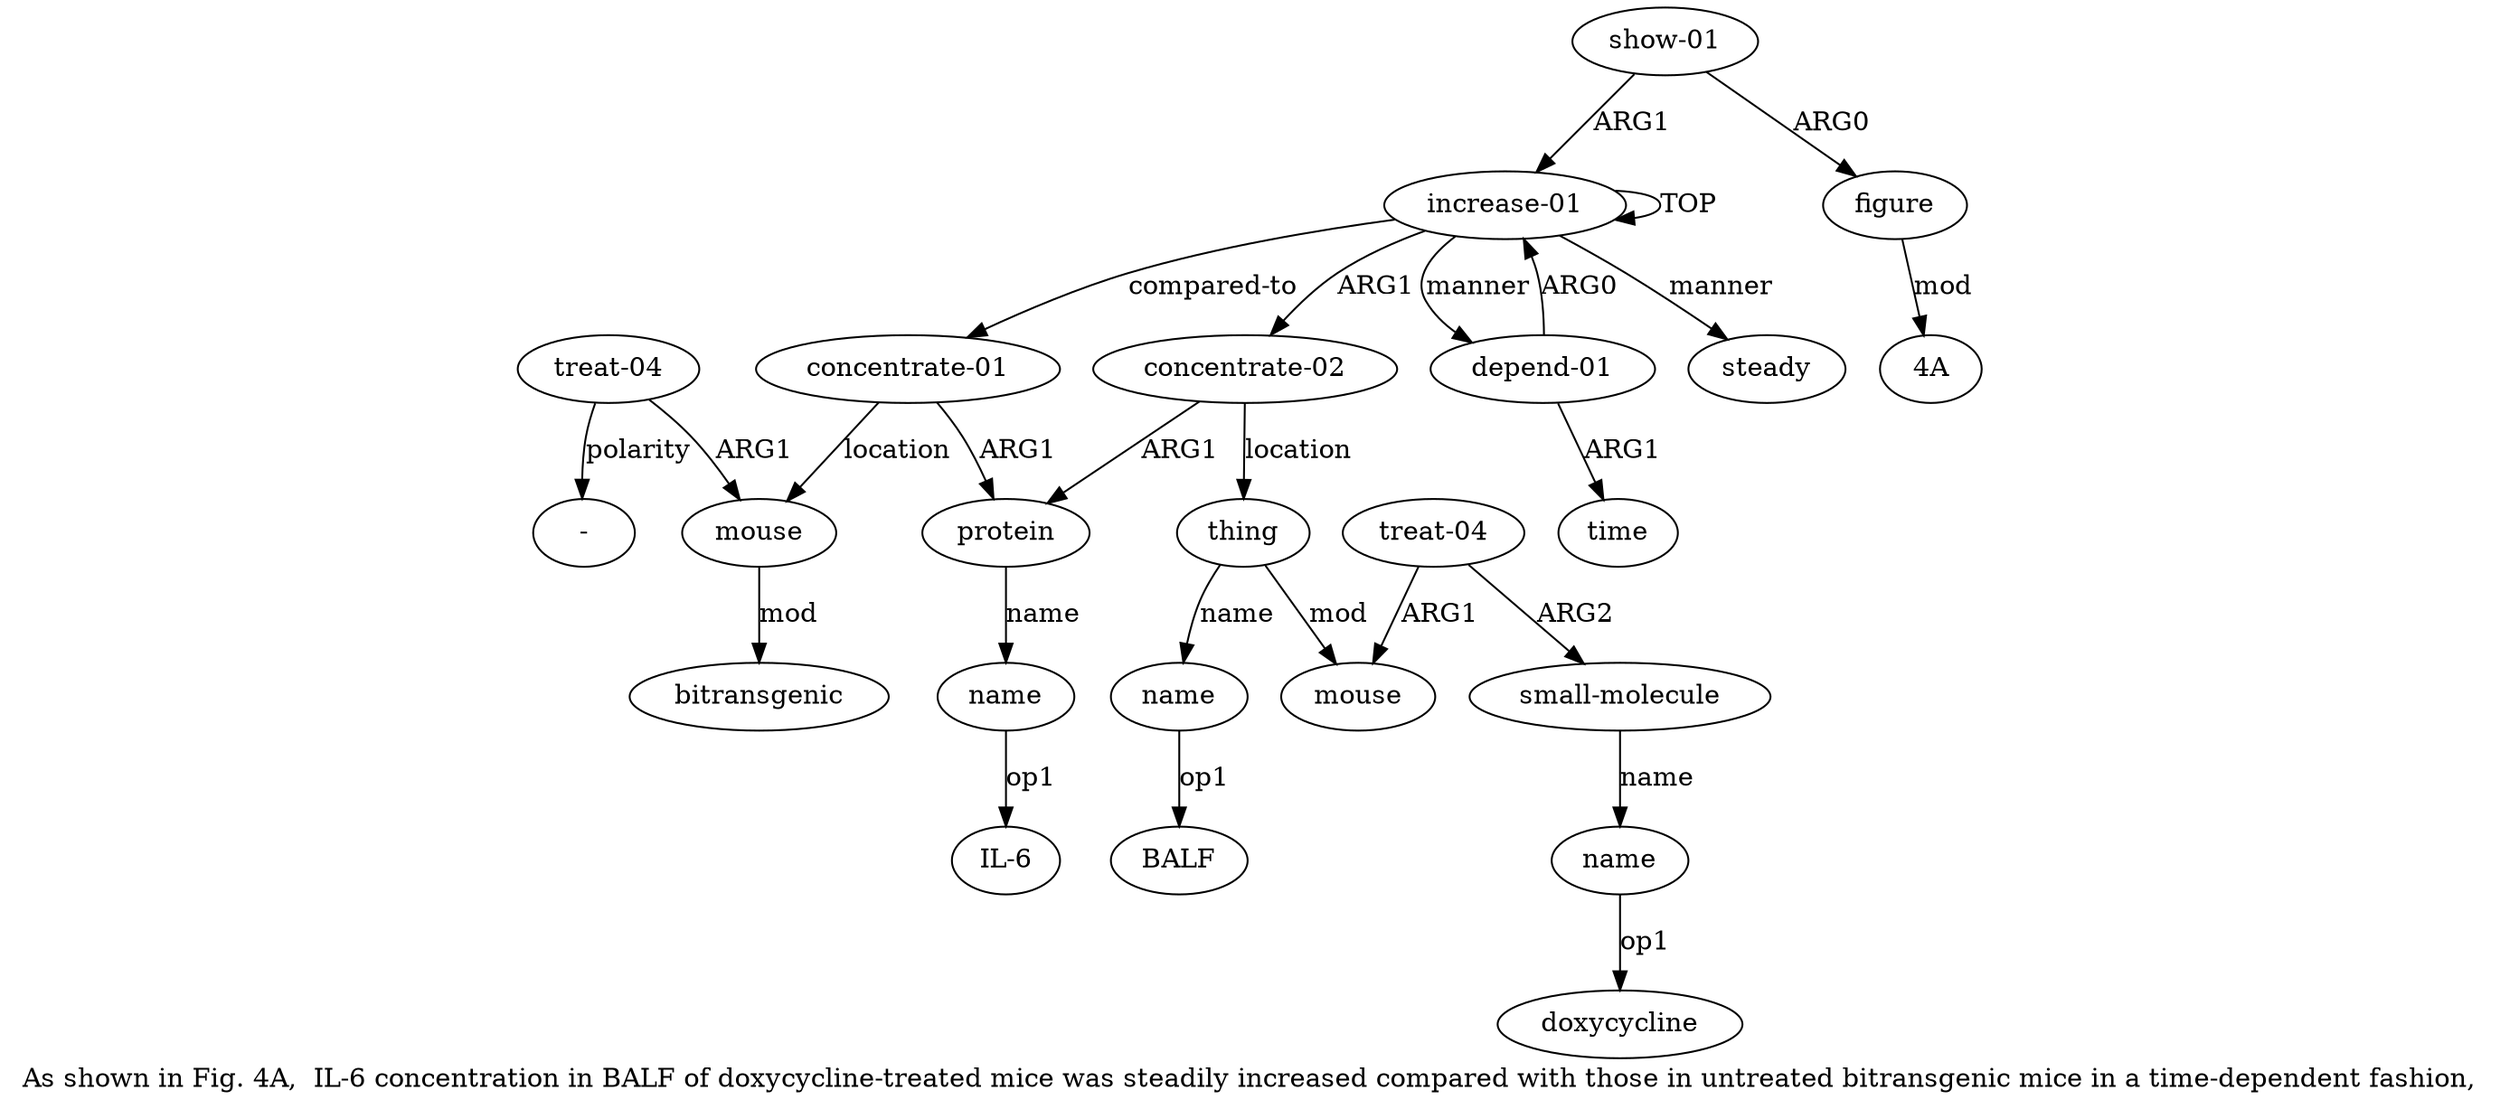 digraph  {
	graph [label="As shown in Fig. 4A,  IL-6 concentration in BALF of doxycycline-treated mice was steadily increased compared with those in untreated \
bitransgenic mice in a time-dependent fashion,"];
	node [label="\N"];
	"a15 -"	 [color=black,
		gold_ind=-1,
		gold_label="-",
		label="-",
		test_ind=-1,
		test_label="-"];
	"a12 4A"	 [color=black,
		gold_ind=-1,
		gold_label="4A",
		label="4A",
		test_ind=-1,
		test_label="4A"];
	"a5 BALF"	 [color=black,
		gold_ind=-1,
		gold_label=BALF,
		label=BALF,
		test_ind=-1,
		test_label=BALF];
	"a9 doxycycline"	 [color=black,
		gold_ind=-1,
		gold_label=doxycycline,
		label=doxycycline,
		test_ind=-1,
		test_label=doxycycline];
	a15	 [color=black,
		gold_ind=15,
		gold_label="treat-04",
		label="treat-04",
		test_ind=15,
		test_label="treat-04"];
	a15 -> "a15 -" [key=0,
	color=black,
	gold_label=polarity,
	label=polarity,
	test_label=polarity];
a14 [color=black,
	gold_ind=14,
	gold_label=mouse,
	label=mouse,
	test_ind=14,
	test_label=mouse];
a15 -> a14 [key=0,
color=black,
gold_label=ARG1,
label=ARG1,
test_label=ARG1];
a16 [color=black,
gold_ind=16,
gold_label=bitransgenic,
label=bitransgenic,
test_ind=16,
test_label=bitransgenic];
a14 -> a16 [key=0,
color=black,
gold_label=mod,
label=mod,
test_label=mod];
a17 [color=black,
gold_ind=17,
gold_label="depend-01",
label="depend-01",
test_ind=17,
test_label="depend-01"];
a18 [color=black,
gold_ind=18,
gold_label=time,
label=time,
test_ind=18,
test_label=time];
a17 -> a18 [key=0,
color=black,
gold_label=ARG1,
label=ARG1,
test_label=ARG1];
a0 [color=black,
gold_ind=0,
gold_label="increase-01",
label="increase-01",
test_ind=0,
test_label="increase-01"];
a17 -> a0 [key=0,
color=black,
gold_label=ARG0,
label=ARG0,
test_label=ARG0];
a11 [color=black,
gold_ind=11,
gold_label="show-01",
label="show-01",
test_ind=11,
test_label="show-01"];
a12 [color=black,
gold_ind=12,
gold_label=figure,
label=figure,
test_ind=12,
test_label=figure];
a11 -> a12 [key=0,
color=black,
gold_label=ARG0,
label=ARG0,
test_label=ARG0];
a11 -> a0 [key=0,
color=black,
gold_label=ARG1,
label=ARG1,
test_label=ARG1];
a10 [color=black,
gold_ind=10,
gold_label=steady,
label=steady,
test_ind=10,
test_label=steady];
a13 [color=black,
gold_ind=13,
gold_label="concentrate-01",
label="concentrate-01",
test_ind=13,
test_label="concentrate-01"];
a13 -> a14 [key=0,
color=black,
gold_label=location,
label=location,
test_label=location];
a2 [color=black,
gold_ind=2,
gold_label=protein,
label=protein,
test_ind=2,
test_label=protein];
a13 -> a2 [key=0,
color=black,
gold_label=ARG1,
label=ARG1,
test_label=ARG1];
a12 -> "a12 4A" [key=0,
color=black,
gold_label=mod,
label=mod,
test_label=mod];
a1 [color=black,
gold_ind=1,
gold_label="concentrate-02",
label="concentrate-02",
test_ind=1,
test_label="concentrate-02"];
a1 -> a2 [key=0,
color=black,
gold_label=ARG1,
label=ARG1,
test_label=ARG1];
a4 [color=black,
gold_ind=4,
gold_label=thing,
label=thing,
test_ind=4,
test_label=thing];
a1 -> a4 [key=0,
color=black,
gold_label=location,
label=location,
test_label=location];
a0 -> a17 [key=0,
color=black,
gold_label=manner,
label=manner,
test_label=manner];
a0 -> a10 [key=0,
color=black,
gold_label=manner,
label=manner,
test_label=manner];
a0 -> a13 [key=0,
color=black,
gold_label="compared-to",
label="compared-to",
test_label="compared-to"];
a0 -> a1 [key=0,
color=black,
gold_label=ARG1,
label=ARG1,
test_label=ARG1];
a0 -> a0 [key=0,
color=black,
gold_label=TOP,
label=TOP,
test_label=TOP];
a3 [color=black,
gold_ind=3,
gold_label=name,
label=name,
test_ind=3,
test_label=name];
"a3 IL-6" [color=black,
gold_ind=-1,
gold_label="IL-6",
label="IL-6",
test_ind=-1,
test_label="IL-6"];
a3 -> "a3 IL-6" [key=0,
color=black,
gold_label=op1,
label=op1,
test_label=op1];
a2 -> a3 [key=0,
color=black,
gold_label=name,
label=name,
test_label=name];
a5 [color=black,
gold_ind=5,
gold_label=name,
label=name,
test_ind=5,
test_label=name];
a5 -> "a5 BALF" [key=0,
color=black,
gold_label=op1,
label=op1,
test_label=op1];
a4 -> a5 [key=0,
color=black,
gold_label=name,
label=name,
test_label=name];
a6 [color=black,
gold_ind=6,
gold_label=mouse,
label=mouse,
test_ind=6,
test_label=mouse];
a4 -> a6 [key=0,
color=black,
gold_label=mod,
label=mod,
test_label=mod];
a7 [color=black,
gold_ind=7,
gold_label="treat-04",
label="treat-04",
test_ind=7,
test_label="treat-04"];
a7 -> a6 [key=0,
color=black,
gold_label=ARG1,
label=ARG1,
test_label=ARG1];
a8 [color=black,
gold_ind=8,
gold_label="small-molecule",
label="small-molecule",
test_ind=8,
test_label="small-molecule"];
a7 -> a8 [key=0,
color=black,
gold_label=ARG2,
label=ARG2,
test_label=ARG2];
a9 [color=black,
gold_ind=9,
gold_label=name,
label=name,
test_ind=9,
test_label=name];
a9 -> "a9 doxycycline" [key=0,
color=black,
gold_label=op1,
label=op1,
test_label=op1];
a8 -> a9 [key=0,
color=black,
gold_label=name,
label=name,
test_label=name];
}
